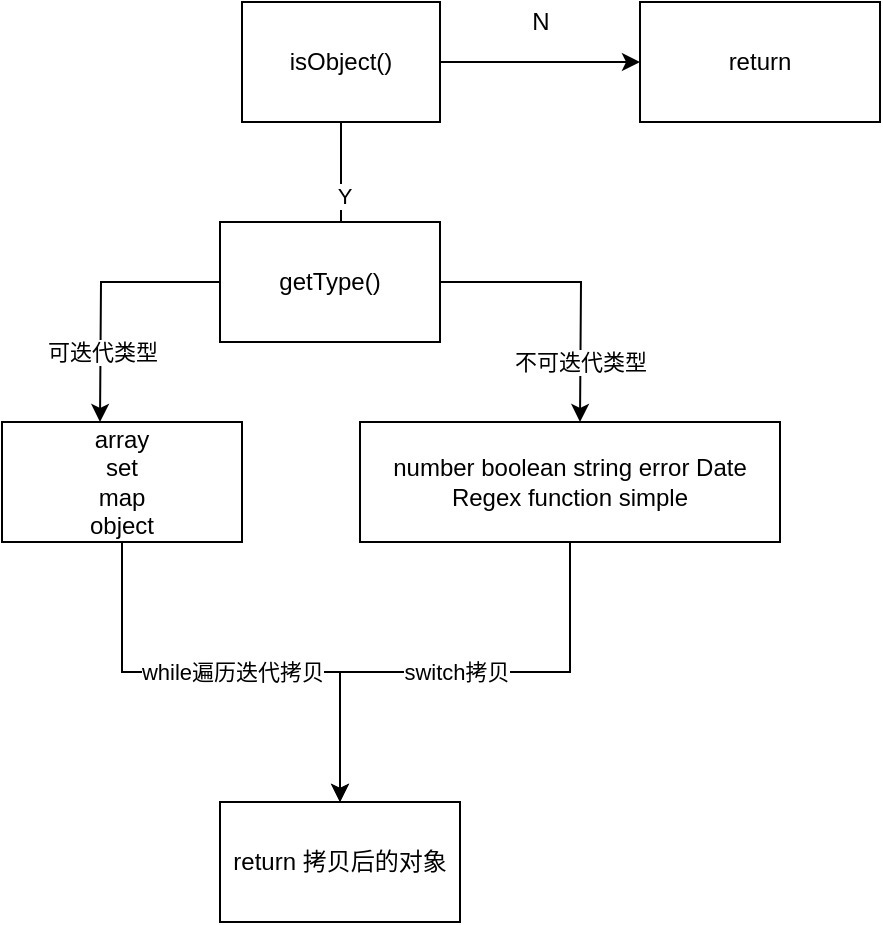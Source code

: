 <mxfile version="14.2.4" type="embed">
    <diagram id="PMmT9csevGkhJ559cYDn" name="Page-1">
        <mxGraphModel dx="714" dy="680" grid="1" gridSize="10" guides="1" tooltips="1" connect="1" arrows="1" fold="1" page="1" pageScale="1" pageWidth="850" pageHeight="1100" math="0" shadow="0">
            <root>
                <mxCell id="0"/>
                <mxCell id="1" parent="0"/>
                <mxCell id="3" style="edgeStyle=orthogonalEdgeStyle;rounded=0;orthogonalLoop=1;jettySize=auto;html=1;" edge="1" parent="1" source="2">
                    <mxGeometry relative="1" as="geometry">
                        <mxPoint x="420" y="120" as="targetPoint"/>
                    </mxGeometry>
                </mxCell>
                <mxCell id="6" style="edgeStyle=orthogonalEdgeStyle;rounded=0;orthogonalLoop=1;jettySize=auto;html=1;" edge="1" parent="1" source="2">
                    <mxGeometry relative="1" as="geometry">
                        <mxPoint x="270.5" y="220" as="targetPoint"/>
                    </mxGeometry>
                </mxCell>
                <mxCell id="7" value="Y&lt;br&gt;" style="edgeLabel;html=1;align=center;verticalAlign=middle;resizable=0;points=[];" vertex="1" connectable="0" parent="6">
                    <mxGeometry x="0.057" y="1" relative="1" as="geometry">
                        <mxPoint as="offset"/>
                    </mxGeometry>
                </mxCell>
                <mxCell id="2" value="isObject()" style="whiteSpace=wrap;html=1;" vertex="1" parent="1">
                    <mxGeometry x="221" y="90" width="99" height="60" as="geometry"/>
                </mxCell>
                <mxCell id="4" value="N" style="text;html=1;align=center;verticalAlign=middle;resizable=0;points=[];autosize=1;" vertex="1" parent="1">
                    <mxGeometry x="360" y="90" width="20" height="20" as="geometry"/>
                </mxCell>
                <mxCell id="5" value="return" style="whiteSpace=wrap;html=1;" vertex="1" parent="1">
                    <mxGeometry x="420" y="90" width="120" height="60" as="geometry"/>
                </mxCell>
                <mxCell id="9" style="edgeStyle=orthogonalEdgeStyle;rounded=0;orthogonalLoop=1;jettySize=auto;html=1;" edge="1" parent="1" source="8">
                    <mxGeometry relative="1" as="geometry">
                        <mxPoint x="150" y="300" as="targetPoint"/>
                    </mxGeometry>
                </mxCell>
                <mxCell id="10" value="可迭代类型" style="edgeLabel;html=1;align=center;verticalAlign=middle;resizable=0;points=[];" vertex="1" connectable="0" parent="9">
                    <mxGeometry x="0.462" y="1" relative="1" as="geometry">
                        <mxPoint as="offset"/>
                    </mxGeometry>
                </mxCell>
                <mxCell id="11" style="edgeStyle=orthogonalEdgeStyle;rounded=0;orthogonalLoop=1;jettySize=auto;html=1;" edge="1" parent="1" source="8">
                    <mxGeometry relative="1" as="geometry">
                        <mxPoint x="390" y="300" as="targetPoint"/>
                    </mxGeometry>
                </mxCell>
                <mxCell id="12" value="不可迭代类型" style="edgeLabel;html=1;align=center;verticalAlign=middle;resizable=0;points=[];" vertex="1" connectable="0" parent="11">
                    <mxGeometry x="0.571" relative="1" as="geometry">
                        <mxPoint as="offset"/>
                    </mxGeometry>
                </mxCell>
                <mxCell id="8" value="getType()" style="whiteSpace=wrap;html=1;" vertex="1" parent="1">
                    <mxGeometry x="210" y="200" width="110" height="60" as="geometry"/>
                </mxCell>
                <mxCell id="19" value="while遍历迭代拷贝" style="edgeStyle=orthogonalEdgeStyle;rounded=0;orthogonalLoop=1;jettySize=auto;html=1;" edge="1" parent="1" source="16" target="20">
                    <mxGeometry relative="1" as="geometry">
                        <mxPoint x="161" y="420" as="targetPoint"/>
                    </mxGeometry>
                </mxCell>
                <mxCell id="16" value="array&lt;br&gt;set&lt;br&gt;map&lt;br&gt;object" style="whiteSpace=wrap;html=1;" vertex="1" parent="1">
                    <mxGeometry x="101" y="300" width="120" height="60" as="geometry"/>
                </mxCell>
                <mxCell id="18" value="switch拷贝" style="edgeStyle=orthogonalEdgeStyle;rounded=0;orthogonalLoop=1;jettySize=auto;html=1;entryX=0.5;entryY=0;entryDx=0;entryDy=0;" edge="1" parent="1" source="17" target="20">
                    <mxGeometry relative="1" as="geometry">
                        <mxPoint x="385" y="420" as="targetPoint"/>
                    </mxGeometry>
                </mxCell>
                <mxCell id="17" value="number boolean string error Date&lt;br&gt;Regex function simple" style="whiteSpace=wrap;html=1;" vertex="1" parent="1">
                    <mxGeometry x="280" y="300" width="210" height="60" as="geometry"/>
                </mxCell>
                <mxCell id="20" value="return 拷贝后的对象" style="whiteSpace=wrap;html=1;" vertex="1" parent="1">
                    <mxGeometry x="210" y="490" width="120" height="60" as="geometry"/>
                </mxCell>
            </root>
        </mxGraphModel>
    </diagram>
</mxfile>